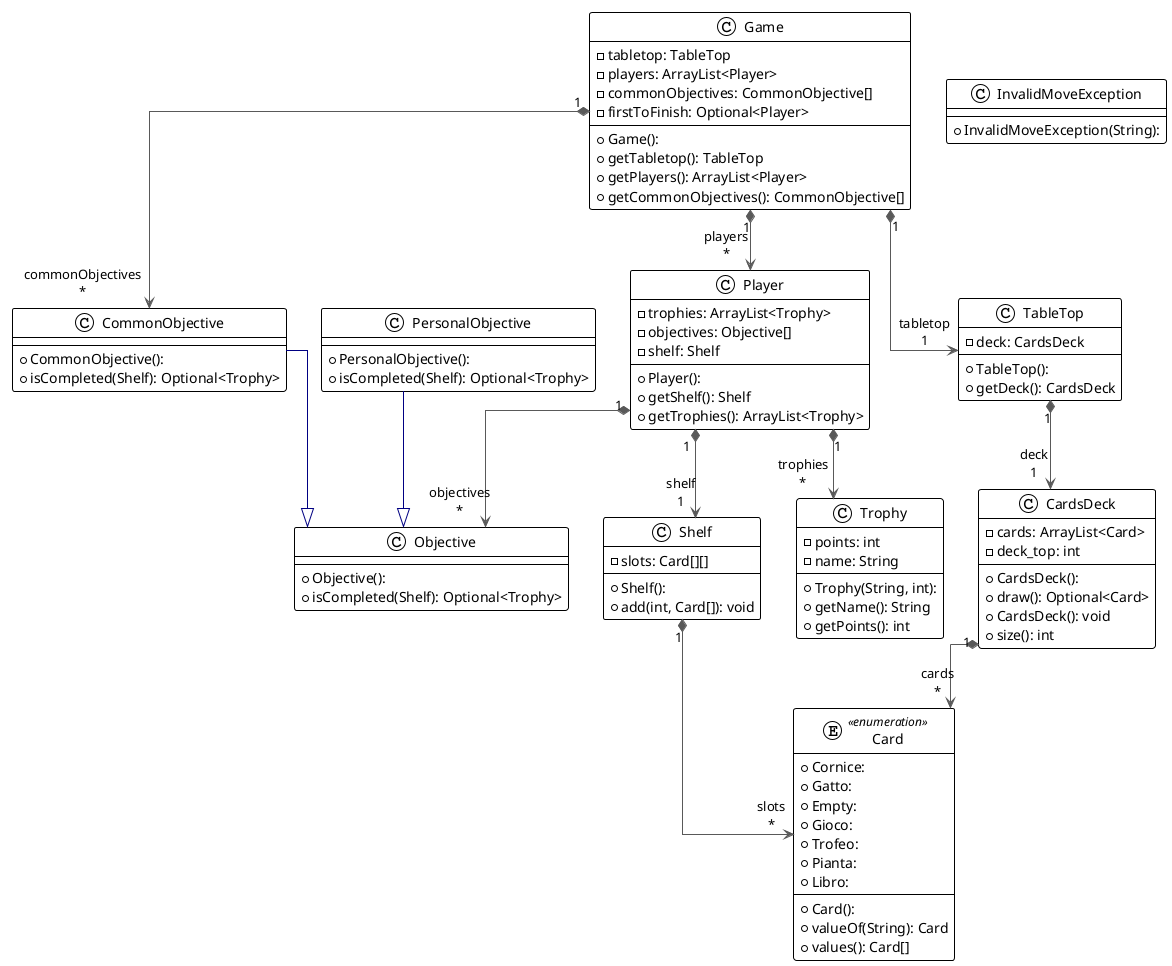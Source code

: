 @startuml

!theme plain
top to bottom direction
skinparam linetype ortho

enum Card << enumeration >> {
  + Card(): 
  + Cornice: 
  + Gatto: 
  + Empty: 
  + Gioco: 
  + Trofeo: 
  + Pianta: 
  + Libro: 
  + valueOf(String): Card
  + values(): Card[]
}
class CardsDeck {
  + CardsDeck(): 
  - cards: ArrayList<Card>
  - deck_top: int
  + draw(): Optional<Card>
  + CardsDeck(): void
  + size(): int
}
class CommonObjective {
  + CommonObjective(): 
  + isCompleted(Shelf): Optional<Trophy>
}
class Game {
  + Game(): 
  - tabletop: TableTop
  - players: ArrayList<Player>
  - commonObjectives: CommonObjective[]
  - firstToFinish: Optional<Player>
  + getTabletop(): TableTop
  + getPlayers(): ArrayList<Player>
  + getCommonObjectives(): CommonObjective[]
}
class InvalidMoveException {
  + InvalidMoveException(String): 
}
class Objective {
  + Objective(): 
  + isCompleted(Shelf): Optional<Trophy>
}
class PersonalObjective {
  + PersonalObjective(): 
  + isCompleted(Shelf): Optional<Trophy>
}
class Player {
  + Player(): 
  - trophies: ArrayList<Trophy>
  - objectives: Objective[]
  - shelf: Shelf
  + getShelf(): Shelf
  + getTrophies(): ArrayList<Trophy>
}
class Shelf {
  + Shelf(): 
  - slots: Card[][]
  + add(int, Card[]): void
}
class TableTop {
  + TableTop(): 
  - deck: CardsDeck
  + getDeck(): CardsDeck
}
class Trophy {
  + Trophy(String, int): 
  - points: int
  - name: String
  + getName(): String
  + getPoints(): int
}

CardsDeck            "1" *-[#595959,plain]-> "cards\n*" Card                 
CommonObjective       -[#000082,plain]-^  Objective            
Game                 "1" *-[#595959,plain]-> "commonObjectives\n*" CommonObjective      
Game                 "1" *-[#595959,plain]-> "players\n*" Player               
Game                 "1" *-[#595959,plain]-> "tabletop\n1" TableTop             
PersonalObjective     -[#000082,plain]-^  Objective            
Player               "1" *-[#595959,plain]-> "objectives\n*" Objective            
Player               "1" *-[#595959,plain]-> "shelf\n1" Shelf                
Player               "1" *-[#595959,plain]-> "trophies\n*" Trophy               
Shelf                "1" *-[#595959,plain]-> "slots\n*" Card                 
TableTop             "1" *-[#595959,plain]-> "deck\n1" CardsDeck            
@enduml
